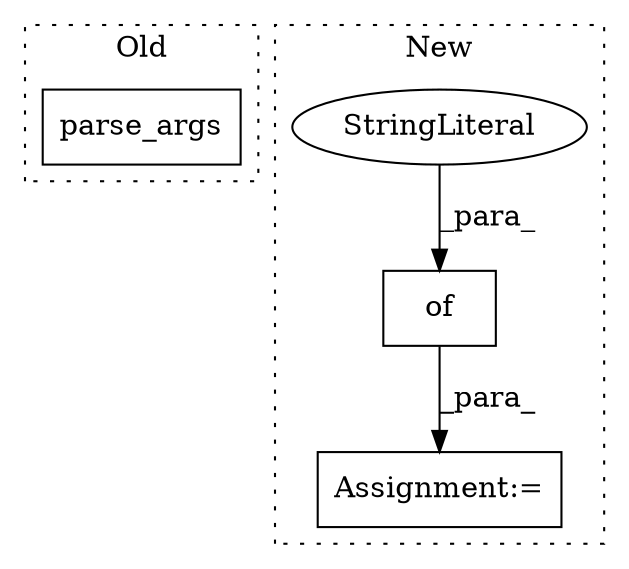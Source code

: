 digraph G {
subgraph cluster0 {
1 [label="parse_args" a="32" s="9811" l="12" shape="box"];
label = "Old";
style="dotted";
}
subgraph cluster1 {
2 [label="of" a="32" s="5731,5793" l="3,1" shape="box"];
3 [label="Assignment:=" a="7" s="5726" l="1" shape="box"];
4 [label="StringLiteral" a="45" s="5734" l="11" shape="ellipse"];
label = "New";
style="dotted";
}
2 -> 3 [label="_para_"];
4 -> 2 [label="_para_"];
}